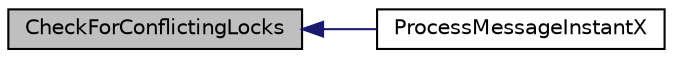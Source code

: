 digraph "CheckForConflictingLocks"
{
  edge [fontname="Helvetica",fontsize="10",labelfontname="Helvetica",labelfontsize="10"];
  node [fontname="Helvetica",fontsize="10",shape=record];
  rankdir="LR";
  Node5 [label="CheckForConflictingLocks",height=0.2,width=0.4,color="black", fillcolor="grey75", style="filled", fontcolor="black"];
  Node5 -> Node6 [dir="back",color="midnightblue",fontsize="10",style="solid",fontname="Helvetica"];
  Node6 [label="ProcessMessageInstantX",height=0.2,width=0.4,color="black", fillcolor="white", style="filled",URL="$instantx_8h.html#aa516cb499ead2691d8ab216a499db5d0"];
}
